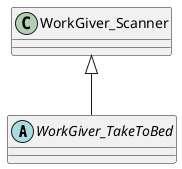@startuml
abstract class WorkGiver_TakeToBed {
}
WorkGiver_Scanner <|-- WorkGiver_TakeToBed
@enduml
